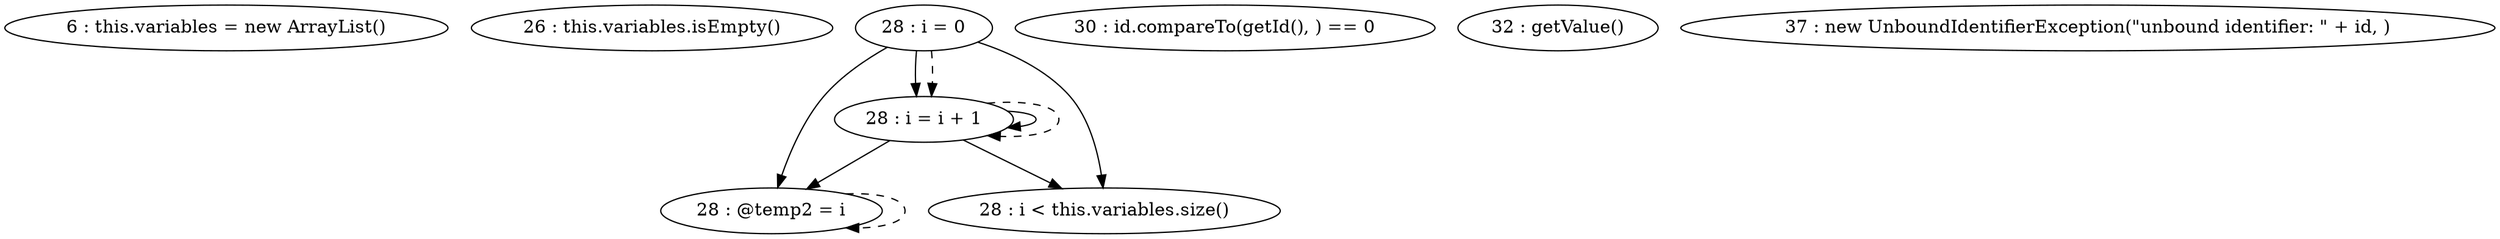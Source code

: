 digraph G {
"6 : this.variables = new ArrayList()"
"26 : this.variables.isEmpty()"
"28 : i = 0"
"28 : i = 0" -> "28 : @temp2 = i"
"28 : i = 0" -> "28 : i < this.variables.size()"
"28 : i = 0" -> "28 : i = i + 1"
"28 : i = 0" -> "28 : i = i + 1" [style=dashed]
"28 : i < this.variables.size()"
"30 : id.compareTo(getId(), ) == 0"
"32 : getValue()"
"28 : @temp2 = i"
"28 : @temp2 = i" -> "28 : @temp2 = i" [style=dashed]
"28 : i = i + 1"
"28 : i = i + 1" -> "28 : @temp2 = i"
"28 : i = i + 1" -> "28 : i < this.variables.size()"
"28 : i = i + 1" -> "28 : i = i + 1"
"28 : i = i + 1" -> "28 : i = i + 1" [style=dashed]
"37 : new UnboundIdentifierException(\"unbound identifier: \" + id, )"
}